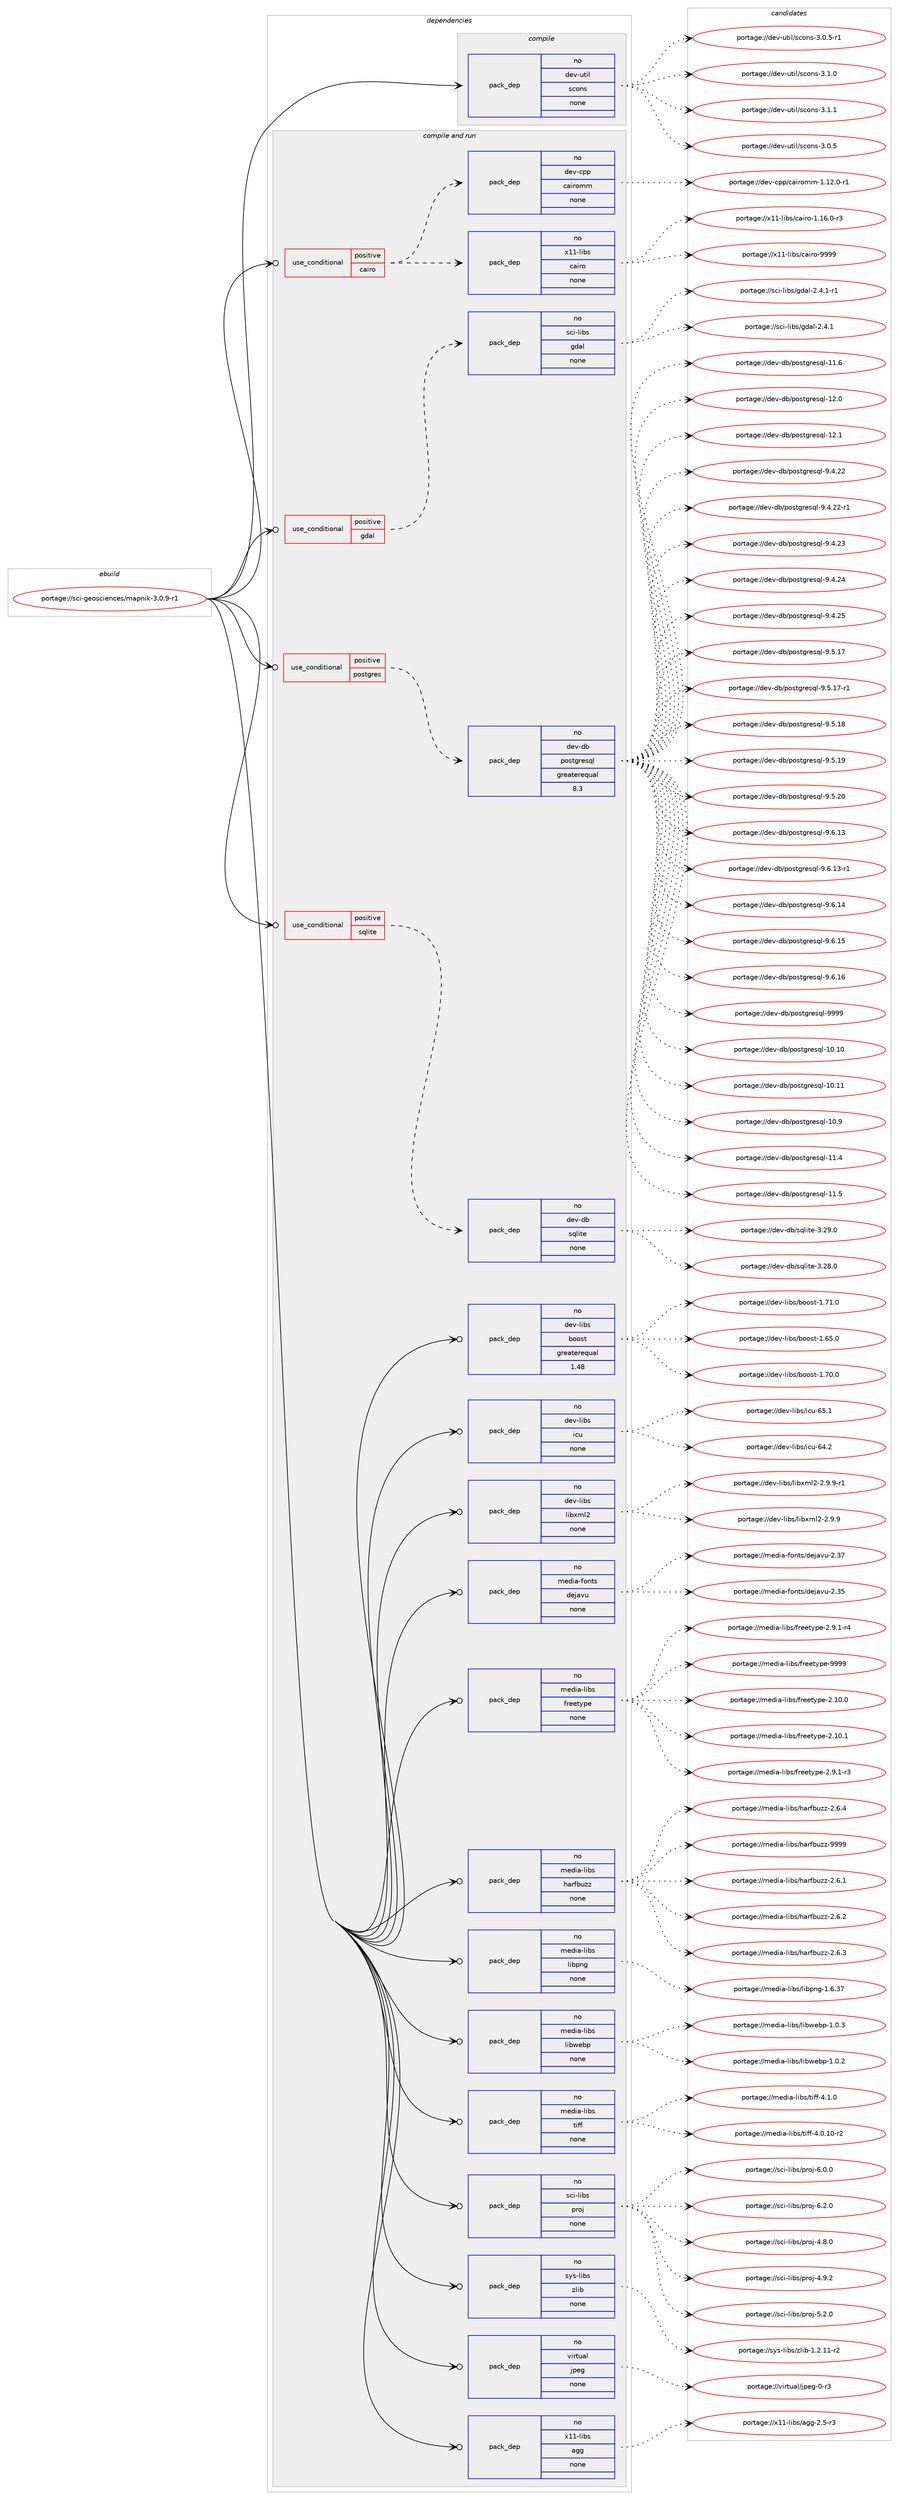 digraph prolog {

# *************
# Graph options
# *************

newrank=true;
concentrate=true;
compound=true;
graph [rankdir=LR,fontname=Helvetica,fontsize=10,ranksep=1.5];#, ranksep=2.5, nodesep=0.2];
edge  [arrowhead=vee];
node  [fontname=Helvetica,fontsize=10];

# **********
# The ebuild
# **********

subgraph cluster_leftcol {
color=gray;
rank=same;
label=<<i>ebuild</i>>;
id [label="portage://sci-geosciences/mapnik-3.0.9-r1", color=red, width=4, href="../sci-geosciences/mapnik-3.0.9-r1.svg"];
}

# ****************
# The dependencies
# ****************

subgraph cluster_midcol {
color=gray;
label=<<i>dependencies</i>>;
subgraph cluster_compile {
fillcolor="#eeeeee";
style=filled;
label=<<i>compile</i>>;
subgraph pack284893 {
dependency387358 [label=<<TABLE BORDER="0" CELLBORDER="1" CELLSPACING="0" CELLPADDING="4" WIDTH="220"><TR><TD ROWSPAN="6" CELLPADDING="30">pack_dep</TD></TR><TR><TD WIDTH="110">no</TD></TR><TR><TD>dev-util</TD></TR><TR><TD>scons</TD></TR><TR><TD>none</TD></TR><TR><TD></TD></TR></TABLE>>, shape=none, color=blue];
}
id:e -> dependency387358:w [weight=20,style="solid",arrowhead="vee"];
}
subgraph cluster_compileandrun {
fillcolor="#eeeeee";
style=filled;
label=<<i>compile and run</i>>;
subgraph cond95888 {
dependency387359 [label=<<TABLE BORDER="0" CELLBORDER="1" CELLSPACING="0" CELLPADDING="4"><TR><TD ROWSPAN="3" CELLPADDING="10">use_conditional</TD></TR><TR><TD>positive</TD></TR><TR><TD>cairo</TD></TR></TABLE>>, shape=none, color=red];
subgraph pack284894 {
dependency387360 [label=<<TABLE BORDER="0" CELLBORDER="1" CELLSPACING="0" CELLPADDING="4" WIDTH="220"><TR><TD ROWSPAN="6" CELLPADDING="30">pack_dep</TD></TR><TR><TD WIDTH="110">no</TD></TR><TR><TD>x11-libs</TD></TR><TR><TD>cairo</TD></TR><TR><TD>none</TD></TR><TR><TD></TD></TR></TABLE>>, shape=none, color=blue];
}
dependency387359:e -> dependency387360:w [weight=20,style="dashed",arrowhead="vee"];
subgraph pack284895 {
dependency387361 [label=<<TABLE BORDER="0" CELLBORDER="1" CELLSPACING="0" CELLPADDING="4" WIDTH="220"><TR><TD ROWSPAN="6" CELLPADDING="30">pack_dep</TD></TR><TR><TD WIDTH="110">no</TD></TR><TR><TD>dev-cpp</TD></TR><TR><TD>cairomm</TD></TR><TR><TD>none</TD></TR><TR><TD></TD></TR></TABLE>>, shape=none, color=blue];
}
dependency387359:e -> dependency387361:w [weight=20,style="dashed",arrowhead="vee"];
}
id:e -> dependency387359:w [weight=20,style="solid",arrowhead="odotvee"];
subgraph cond95889 {
dependency387362 [label=<<TABLE BORDER="0" CELLBORDER="1" CELLSPACING="0" CELLPADDING="4"><TR><TD ROWSPAN="3" CELLPADDING="10">use_conditional</TD></TR><TR><TD>positive</TD></TR><TR><TD>gdal</TD></TR></TABLE>>, shape=none, color=red];
subgraph pack284896 {
dependency387363 [label=<<TABLE BORDER="0" CELLBORDER="1" CELLSPACING="0" CELLPADDING="4" WIDTH="220"><TR><TD ROWSPAN="6" CELLPADDING="30">pack_dep</TD></TR><TR><TD WIDTH="110">no</TD></TR><TR><TD>sci-libs</TD></TR><TR><TD>gdal</TD></TR><TR><TD>none</TD></TR><TR><TD></TD></TR></TABLE>>, shape=none, color=blue];
}
dependency387362:e -> dependency387363:w [weight=20,style="dashed",arrowhead="vee"];
}
id:e -> dependency387362:w [weight=20,style="solid",arrowhead="odotvee"];
subgraph cond95890 {
dependency387364 [label=<<TABLE BORDER="0" CELLBORDER="1" CELLSPACING="0" CELLPADDING="4"><TR><TD ROWSPAN="3" CELLPADDING="10">use_conditional</TD></TR><TR><TD>positive</TD></TR><TR><TD>postgres</TD></TR></TABLE>>, shape=none, color=red];
subgraph pack284897 {
dependency387365 [label=<<TABLE BORDER="0" CELLBORDER="1" CELLSPACING="0" CELLPADDING="4" WIDTH="220"><TR><TD ROWSPAN="6" CELLPADDING="30">pack_dep</TD></TR><TR><TD WIDTH="110">no</TD></TR><TR><TD>dev-db</TD></TR><TR><TD>postgresql</TD></TR><TR><TD>greaterequal</TD></TR><TR><TD>8.3</TD></TR></TABLE>>, shape=none, color=blue];
}
dependency387364:e -> dependency387365:w [weight=20,style="dashed",arrowhead="vee"];
}
id:e -> dependency387364:w [weight=20,style="solid",arrowhead="odotvee"];
subgraph cond95891 {
dependency387366 [label=<<TABLE BORDER="0" CELLBORDER="1" CELLSPACING="0" CELLPADDING="4"><TR><TD ROWSPAN="3" CELLPADDING="10">use_conditional</TD></TR><TR><TD>positive</TD></TR><TR><TD>sqlite</TD></TR></TABLE>>, shape=none, color=red];
subgraph pack284898 {
dependency387367 [label=<<TABLE BORDER="0" CELLBORDER="1" CELLSPACING="0" CELLPADDING="4" WIDTH="220"><TR><TD ROWSPAN="6" CELLPADDING="30">pack_dep</TD></TR><TR><TD WIDTH="110">no</TD></TR><TR><TD>dev-db</TD></TR><TR><TD>sqlite</TD></TR><TR><TD>none</TD></TR><TR><TD></TD></TR></TABLE>>, shape=none, color=blue];
}
dependency387366:e -> dependency387367:w [weight=20,style="dashed",arrowhead="vee"];
}
id:e -> dependency387366:w [weight=20,style="solid",arrowhead="odotvee"];
subgraph pack284899 {
dependency387368 [label=<<TABLE BORDER="0" CELLBORDER="1" CELLSPACING="0" CELLPADDING="4" WIDTH="220"><TR><TD ROWSPAN="6" CELLPADDING="30">pack_dep</TD></TR><TR><TD WIDTH="110">no</TD></TR><TR><TD>dev-libs</TD></TR><TR><TD>boost</TD></TR><TR><TD>greaterequal</TD></TR><TR><TD>1.48</TD></TR></TABLE>>, shape=none, color=blue];
}
id:e -> dependency387368:w [weight=20,style="solid",arrowhead="odotvee"];
subgraph pack284900 {
dependency387369 [label=<<TABLE BORDER="0" CELLBORDER="1" CELLSPACING="0" CELLPADDING="4" WIDTH="220"><TR><TD ROWSPAN="6" CELLPADDING="30">pack_dep</TD></TR><TR><TD WIDTH="110">no</TD></TR><TR><TD>dev-libs</TD></TR><TR><TD>icu</TD></TR><TR><TD>none</TD></TR><TR><TD></TD></TR></TABLE>>, shape=none, color=blue];
}
id:e -> dependency387369:w [weight=20,style="solid",arrowhead="odotvee"];
subgraph pack284901 {
dependency387370 [label=<<TABLE BORDER="0" CELLBORDER="1" CELLSPACING="0" CELLPADDING="4" WIDTH="220"><TR><TD ROWSPAN="6" CELLPADDING="30">pack_dep</TD></TR><TR><TD WIDTH="110">no</TD></TR><TR><TD>dev-libs</TD></TR><TR><TD>libxml2</TD></TR><TR><TD>none</TD></TR><TR><TD></TD></TR></TABLE>>, shape=none, color=blue];
}
id:e -> dependency387370:w [weight=20,style="solid",arrowhead="odotvee"];
subgraph pack284902 {
dependency387371 [label=<<TABLE BORDER="0" CELLBORDER="1" CELLSPACING="0" CELLPADDING="4" WIDTH="220"><TR><TD ROWSPAN="6" CELLPADDING="30">pack_dep</TD></TR><TR><TD WIDTH="110">no</TD></TR><TR><TD>media-fonts</TD></TR><TR><TD>dejavu</TD></TR><TR><TD>none</TD></TR><TR><TD></TD></TR></TABLE>>, shape=none, color=blue];
}
id:e -> dependency387371:w [weight=20,style="solid",arrowhead="odotvee"];
subgraph pack284903 {
dependency387372 [label=<<TABLE BORDER="0" CELLBORDER="1" CELLSPACING="0" CELLPADDING="4" WIDTH="220"><TR><TD ROWSPAN="6" CELLPADDING="30">pack_dep</TD></TR><TR><TD WIDTH="110">no</TD></TR><TR><TD>media-libs</TD></TR><TR><TD>freetype</TD></TR><TR><TD>none</TD></TR><TR><TD></TD></TR></TABLE>>, shape=none, color=blue];
}
id:e -> dependency387372:w [weight=20,style="solid",arrowhead="odotvee"];
subgraph pack284904 {
dependency387373 [label=<<TABLE BORDER="0" CELLBORDER="1" CELLSPACING="0" CELLPADDING="4" WIDTH="220"><TR><TD ROWSPAN="6" CELLPADDING="30">pack_dep</TD></TR><TR><TD WIDTH="110">no</TD></TR><TR><TD>media-libs</TD></TR><TR><TD>harfbuzz</TD></TR><TR><TD>none</TD></TR><TR><TD></TD></TR></TABLE>>, shape=none, color=blue];
}
id:e -> dependency387373:w [weight=20,style="solid",arrowhead="odotvee"];
subgraph pack284905 {
dependency387374 [label=<<TABLE BORDER="0" CELLBORDER="1" CELLSPACING="0" CELLPADDING="4" WIDTH="220"><TR><TD ROWSPAN="6" CELLPADDING="30">pack_dep</TD></TR><TR><TD WIDTH="110">no</TD></TR><TR><TD>media-libs</TD></TR><TR><TD>libpng</TD></TR><TR><TD>none</TD></TR><TR><TD></TD></TR></TABLE>>, shape=none, color=blue];
}
id:e -> dependency387374:w [weight=20,style="solid",arrowhead="odotvee"];
subgraph pack284906 {
dependency387375 [label=<<TABLE BORDER="0" CELLBORDER="1" CELLSPACING="0" CELLPADDING="4" WIDTH="220"><TR><TD ROWSPAN="6" CELLPADDING="30">pack_dep</TD></TR><TR><TD WIDTH="110">no</TD></TR><TR><TD>media-libs</TD></TR><TR><TD>libwebp</TD></TR><TR><TD>none</TD></TR><TR><TD></TD></TR></TABLE>>, shape=none, color=blue];
}
id:e -> dependency387375:w [weight=20,style="solid",arrowhead="odotvee"];
subgraph pack284907 {
dependency387376 [label=<<TABLE BORDER="0" CELLBORDER="1" CELLSPACING="0" CELLPADDING="4" WIDTH="220"><TR><TD ROWSPAN="6" CELLPADDING="30">pack_dep</TD></TR><TR><TD WIDTH="110">no</TD></TR><TR><TD>media-libs</TD></TR><TR><TD>tiff</TD></TR><TR><TD>none</TD></TR><TR><TD></TD></TR></TABLE>>, shape=none, color=blue];
}
id:e -> dependency387376:w [weight=20,style="solid",arrowhead="odotvee"];
subgraph pack284908 {
dependency387377 [label=<<TABLE BORDER="0" CELLBORDER="1" CELLSPACING="0" CELLPADDING="4" WIDTH="220"><TR><TD ROWSPAN="6" CELLPADDING="30">pack_dep</TD></TR><TR><TD WIDTH="110">no</TD></TR><TR><TD>sci-libs</TD></TR><TR><TD>proj</TD></TR><TR><TD>none</TD></TR><TR><TD></TD></TR></TABLE>>, shape=none, color=blue];
}
id:e -> dependency387377:w [weight=20,style="solid",arrowhead="odotvee"];
subgraph pack284909 {
dependency387378 [label=<<TABLE BORDER="0" CELLBORDER="1" CELLSPACING="0" CELLPADDING="4" WIDTH="220"><TR><TD ROWSPAN="6" CELLPADDING="30">pack_dep</TD></TR><TR><TD WIDTH="110">no</TD></TR><TR><TD>sys-libs</TD></TR><TR><TD>zlib</TD></TR><TR><TD>none</TD></TR><TR><TD></TD></TR></TABLE>>, shape=none, color=blue];
}
id:e -> dependency387378:w [weight=20,style="solid",arrowhead="odotvee"];
subgraph pack284910 {
dependency387379 [label=<<TABLE BORDER="0" CELLBORDER="1" CELLSPACING="0" CELLPADDING="4" WIDTH="220"><TR><TD ROWSPAN="6" CELLPADDING="30">pack_dep</TD></TR><TR><TD WIDTH="110">no</TD></TR><TR><TD>virtual</TD></TR><TR><TD>jpeg</TD></TR><TR><TD>none</TD></TR><TR><TD></TD></TR></TABLE>>, shape=none, color=blue];
}
id:e -> dependency387379:w [weight=20,style="solid",arrowhead="odotvee"];
subgraph pack284911 {
dependency387380 [label=<<TABLE BORDER="0" CELLBORDER="1" CELLSPACING="0" CELLPADDING="4" WIDTH="220"><TR><TD ROWSPAN="6" CELLPADDING="30">pack_dep</TD></TR><TR><TD WIDTH="110">no</TD></TR><TR><TD>x11-libs</TD></TR><TR><TD>agg</TD></TR><TR><TD>none</TD></TR><TR><TD></TD></TR></TABLE>>, shape=none, color=blue];
}
id:e -> dependency387380:w [weight=20,style="solid",arrowhead="odotvee"];
}
subgraph cluster_run {
fillcolor="#eeeeee";
style=filled;
label=<<i>run</i>>;
}
}

# **************
# The candidates
# **************

subgraph cluster_choices {
rank=same;
color=gray;
label=<<i>candidates</i>>;

subgraph choice284893 {
color=black;
nodesep=1;
choiceportage100101118451171161051084711599111110115455146484653 [label="portage://dev-util/scons-3.0.5", color=red, width=4,href="../dev-util/scons-3.0.5.svg"];
choiceportage1001011184511711610510847115991111101154551464846534511449 [label="portage://dev-util/scons-3.0.5-r1", color=red, width=4,href="../dev-util/scons-3.0.5-r1.svg"];
choiceportage100101118451171161051084711599111110115455146494648 [label="portage://dev-util/scons-3.1.0", color=red, width=4,href="../dev-util/scons-3.1.0.svg"];
choiceportage100101118451171161051084711599111110115455146494649 [label="portage://dev-util/scons-3.1.1", color=red, width=4,href="../dev-util/scons-3.1.1.svg"];
dependency387358:e -> choiceportage100101118451171161051084711599111110115455146484653:w [style=dotted,weight="100"];
dependency387358:e -> choiceportage1001011184511711610510847115991111101154551464846534511449:w [style=dotted,weight="100"];
dependency387358:e -> choiceportage100101118451171161051084711599111110115455146494648:w [style=dotted,weight="100"];
dependency387358:e -> choiceportage100101118451171161051084711599111110115455146494649:w [style=dotted,weight="100"];
}
subgraph choice284894 {
color=black;
nodesep=1;
choiceportage12049494510810598115479997105114111454946495446484511451 [label="portage://x11-libs/cairo-1.16.0-r3", color=red, width=4,href="../x11-libs/cairo-1.16.0-r3.svg"];
choiceportage120494945108105981154799971051141114557575757 [label="portage://x11-libs/cairo-9999", color=red, width=4,href="../x11-libs/cairo-9999.svg"];
dependency387360:e -> choiceportage12049494510810598115479997105114111454946495446484511451:w [style=dotted,weight="100"];
dependency387360:e -> choiceportage120494945108105981154799971051141114557575757:w [style=dotted,weight="100"];
}
subgraph choice284895 {
color=black;
nodesep=1;
choiceportage1001011184599112112479997105114111109109454946495046484511449 [label="portage://dev-cpp/cairomm-1.12.0-r1", color=red, width=4,href="../dev-cpp/cairomm-1.12.0-r1.svg"];
dependency387361:e -> choiceportage1001011184599112112479997105114111109109454946495046484511449:w [style=dotted,weight="100"];
}
subgraph choice284896 {
color=black;
nodesep=1;
choiceportage1159910545108105981154710310097108455046524649 [label="portage://sci-libs/gdal-2.4.1", color=red, width=4,href="../sci-libs/gdal-2.4.1.svg"];
choiceportage11599105451081059811547103100971084550465246494511449 [label="portage://sci-libs/gdal-2.4.1-r1", color=red, width=4,href="../sci-libs/gdal-2.4.1-r1.svg"];
dependency387363:e -> choiceportage1159910545108105981154710310097108455046524649:w [style=dotted,weight="100"];
dependency387363:e -> choiceportage11599105451081059811547103100971084550465246494511449:w [style=dotted,weight="100"];
}
subgraph choice284897 {
color=black;
nodesep=1;
choiceportage100101118451009847112111115116103114101115113108454948464948 [label="portage://dev-db/postgresql-10.10", color=red, width=4,href="../dev-db/postgresql-10.10.svg"];
choiceportage100101118451009847112111115116103114101115113108454948464949 [label="portage://dev-db/postgresql-10.11", color=red, width=4,href="../dev-db/postgresql-10.11.svg"];
choiceportage1001011184510098471121111151161031141011151131084549484657 [label="portage://dev-db/postgresql-10.9", color=red, width=4,href="../dev-db/postgresql-10.9.svg"];
choiceportage1001011184510098471121111151161031141011151131084549494652 [label="portage://dev-db/postgresql-11.4", color=red, width=4,href="../dev-db/postgresql-11.4.svg"];
choiceportage1001011184510098471121111151161031141011151131084549494653 [label="portage://dev-db/postgresql-11.5", color=red, width=4,href="../dev-db/postgresql-11.5.svg"];
choiceportage1001011184510098471121111151161031141011151131084549494654 [label="portage://dev-db/postgresql-11.6", color=red, width=4,href="../dev-db/postgresql-11.6.svg"];
choiceportage1001011184510098471121111151161031141011151131084549504648 [label="portage://dev-db/postgresql-12.0", color=red, width=4,href="../dev-db/postgresql-12.0.svg"];
choiceportage1001011184510098471121111151161031141011151131084549504649 [label="portage://dev-db/postgresql-12.1", color=red, width=4,href="../dev-db/postgresql-12.1.svg"];
choiceportage10010111845100984711211111511610311410111511310845574652465050 [label="portage://dev-db/postgresql-9.4.22", color=red, width=4,href="../dev-db/postgresql-9.4.22.svg"];
choiceportage100101118451009847112111115116103114101115113108455746524650504511449 [label="portage://dev-db/postgresql-9.4.22-r1", color=red, width=4,href="../dev-db/postgresql-9.4.22-r1.svg"];
choiceportage10010111845100984711211111511610311410111511310845574652465051 [label="portage://dev-db/postgresql-9.4.23", color=red, width=4,href="../dev-db/postgresql-9.4.23.svg"];
choiceportage10010111845100984711211111511610311410111511310845574652465052 [label="portage://dev-db/postgresql-9.4.24", color=red, width=4,href="../dev-db/postgresql-9.4.24.svg"];
choiceportage10010111845100984711211111511610311410111511310845574652465053 [label="portage://dev-db/postgresql-9.4.25", color=red, width=4,href="../dev-db/postgresql-9.4.25.svg"];
choiceportage10010111845100984711211111511610311410111511310845574653464955 [label="portage://dev-db/postgresql-9.5.17", color=red, width=4,href="../dev-db/postgresql-9.5.17.svg"];
choiceportage100101118451009847112111115116103114101115113108455746534649554511449 [label="portage://dev-db/postgresql-9.5.17-r1", color=red, width=4,href="../dev-db/postgresql-9.5.17-r1.svg"];
choiceportage10010111845100984711211111511610311410111511310845574653464956 [label="portage://dev-db/postgresql-9.5.18", color=red, width=4,href="../dev-db/postgresql-9.5.18.svg"];
choiceportage10010111845100984711211111511610311410111511310845574653464957 [label="portage://dev-db/postgresql-9.5.19", color=red, width=4,href="../dev-db/postgresql-9.5.19.svg"];
choiceportage10010111845100984711211111511610311410111511310845574653465048 [label="portage://dev-db/postgresql-9.5.20", color=red, width=4,href="../dev-db/postgresql-9.5.20.svg"];
choiceportage10010111845100984711211111511610311410111511310845574654464951 [label="portage://dev-db/postgresql-9.6.13", color=red, width=4,href="../dev-db/postgresql-9.6.13.svg"];
choiceportage100101118451009847112111115116103114101115113108455746544649514511449 [label="portage://dev-db/postgresql-9.6.13-r1", color=red, width=4,href="../dev-db/postgresql-9.6.13-r1.svg"];
choiceportage10010111845100984711211111511610311410111511310845574654464952 [label="portage://dev-db/postgresql-9.6.14", color=red, width=4,href="../dev-db/postgresql-9.6.14.svg"];
choiceportage10010111845100984711211111511610311410111511310845574654464953 [label="portage://dev-db/postgresql-9.6.15", color=red, width=4,href="../dev-db/postgresql-9.6.15.svg"];
choiceportage10010111845100984711211111511610311410111511310845574654464954 [label="portage://dev-db/postgresql-9.6.16", color=red, width=4,href="../dev-db/postgresql-9.6.16.svg"];
choiceportage1001011184510098471121111151161031141011151131084557575757 [label="portage://dev-db/postgresql-9999", color=red, width=4,href="../dev-db/postgresql-9999.svg"];
dependency387365:e -> choiceportage100101118451009847112111115116103114101115113108454948464948:w [style=dotted,weight="100"];
dependency387365:e -> choiceportage100101118451009847112111115116103114101115113108454948464949:w [style=dotted,weight="100"];
dependency387365:e -> choiceportage1001011184510098471121111151161031141011151131084549484657:w [style=dotted,weight="100"];
dependency387365:e -> choiceportage1001011184510098471121111151161031141011151131084549494652:w [style=dotted,weight="100"];
dependency387365:e -> choiceportage1001011184510098471121111151161031141011151131084549494653:w [style=dotted,weight="100"];
dependency387365:e -> choiceportage1001011184510098471121111151161031141011151131084549494654:w [style=dotted,weight="100"];
dependency387365:e -> choiceportage1001011184510098471121111151161031141011151131084549504648:w [style=dotted,weight="100"];
dependency387365:e -> choiceportage1001011184510098471121111151161031141011151131084549504649:w [style=dotted,weight="100"];
dependency387365:e -> choiceportage10010111845100984711211111511610311410111511310845574652465050:w [style=dotted,weight="100"];
dependency387365:e -> choiceportage100101118451009847112111115116103114101115113108455746524650504511449:w [style=dotted,weight="100"];
dependency387365:e -> choiceportage10010111845100984711211111511610311410111511310845574652465051:w [style=dotted,weight="100"];
dependency387365:e -> choiceportage10010111845100984711211111511610311410111511310845574652465052:w [style=dotted,weight="100"];
dependency387365:e -> choiceportage10010111845100984711211111511610311410111511310845574652465053:w [style=dotted,weight="100"];
dependency387365:e -> choiceportage10010111845100984711211111511610311410111511310845574653464955:w [style=dotted,weight="100"];
dependency387365:e -> choiceportage100101118451009847112111115116103114101115113108455746534649554511449:w [style=dotted,weight="100"];
dependency387365:e -> choiceportage10010111845100984711211111511610311410111511310845574653464956:w [style=dotted,weight="100"];
dependency387365:e -> choiceportage10010111845100984711211111511610311410111511310845574653464957:w [style=dotted,weight="100"];
dependency387365:e -> choiceportage10010111845100984711211111511610311410111511310845574653465048:w [style=dotted,weight="100"];
dependency387365:e -> choiceportage10010111845100984711211111511610311410111511310845574654464951:w [style=dotted,weight="100"];
dependency387365:e -> choiceportage100101118451009847112111115116103114101115113108455746544649514511449:w [style=dotted,weight="100"];
dependency387365:e -> choiceportage10010111845100984711211111511610311410111511310845574654464952:w [style=dotted,weight="100"];
dependency387365:e -> choiceportage10010111845100984711211111511610311410111511310845574654464953:w [style=dotted,weight="100"];
dependency387365:e -> choiceportage10010111845100984711211111511610311410111511310845574654464954:w [style=dotted,weight="100"];
dependency387365:e -> choiceportage1001011184510098471121111151161031141011151131084557575757:w [style=dotted,weight="100"];
}
subgraph choice284898 {
color=black;
nodesep=1;
choiceportage10010111845100984711511310810511610145514650564648 [label="portage://dev-db/sqlite-3.28.0", color=red, width=4,href="../dev-db/sqlite-3.28.0.svg"];
choiceportage10010111845100984711511310810511610145514650574648 [label="portage://dev-db/sqlite-3.29.0", color=red, width=4,href="../dev-db/sqlite-3.29.0.svg"];
dependency387367:e -> choiceportage10010111845100984711511310810511610145514650564648:w [style=dotted,weight="100"];
dependency387367:e -> choiceportage10010111845100984711511310810511610145514650574648:w [style=dotted,weight="100"];
}
subgraph choice284899 {
color=black;
nodesep=1;
choiceportage1001011184510810598115479811111111511645494654534648 [label="portage://dev-libs/boost-1.65.0", color=red, width=4,href="../dev-libs/boost-1.65.0.svg"];
choiceportage1001011184510810598115479811111111511645494655484648 [label="portage://dev-libs/boost-1.70.0", color=red, width=4,href="../dev-libs/boost-1.70.0.svg"];
choiceportage1001011184510810598115479811111111511645494655494648 [label="portage://dev-libs/boost-1.71.0", color=red, width=4,href="../dev-libs/boost-1.71.0.svg"];
dependency387368:e -> choiceportage1001011184510810598115479811111111511645494654534648:w [style=dotted,weight="100"];
dependency387368:e -> choiceportage1001011184510810598115479811111111511645494655484648:w [style=dotted,weight="100"];
dependency387368:e -> choiceportage1001011184510810598115479811111111511645494655494648:w [style=dotted,weight="100"];
}
subgraph choice284900 {
color=black;
nodesep=1;
choiceportage100101118451081059811547105991174554524650 [label="portage://dev-libs/icu-64.2", color=red, width=4,href="../dev-libs/icu-64.2.svg"];
choiceportage100101118451081059811547105991174554534649 [label="portage://dev-libs/icu-65.1", color=red, width=4,href="../dev-libs/icu-65.1.svg"];
dependency387369:e -> choiceportage100101118451081059811547105991174554524650:w [style=dotted,weight="100"];
dependency387369:e -> choiceportage100101118451081059811547105991174554534649:w [style=dotted,weight="100"];
}
subgraph choice284901 {
color=black;
nodesep=1;
choiceportage1001011184510810598115471081059812010910850455046574657 [label="portage://dev-libs/libxml2-2.9.9", color=red, width=4,href="../dev-libs/libxml2-2.9.9.svg"];
choiceportage10010111845108105981154710810598120109108504550465746574511449 [label="portage://dev-libs/libxml2-2.9.9-r1", color=red, width=4,href="../dev-libs/libxml2-2.9.9-r1.svg"];
dependency387370:e -> choiceportage1001011184510810598115471081059812010910850455046574657:w [style=dotted,weight="100"];
dependency387370:e -> choiceportage10010111845108105981154710810598120109108504550465746574511449:w [style=dotted,weight="100"];
}
subgraph choice284902 {
color=black;
nodesep=1;
choiceportage109101100105974510211111011611547100101106971181174550465153 [label="portage://media-fonts/dejavu-2.35", color=red, width=4,href="../media-fonts/dejavu-2.35.svg"];
choiceportage109101100105974510211111011611547100101106971181174550465155 [label="portage://media-fonts/dejavu-2.37", color=red, width=4,href="../media-fonts/dejavu-2.37.svg"];
dependency387371:e -> choiceportage109101100105974510211111011611547100101106971181174550465153:w [style=dotted,weight="100"];
dependency387371:e -> choiceportage109101100105974510211111011611547100101106971181174550465155:w [style=dotted,weight="100"];
}
subgraph choice284903 {
color=black;
nodesep=1;
choiceportage1091011001059745108105981154710211410110111612111210145504649484648 [label="portage://media-libs/freetype-2.10.0", color=red, width=4,href="../media-libs/freetype-2.10.0.svg"];
choiceportage1091011001059745108105981154710211410110111612111210145504649484649 [label="portage://media-libs/freetype-2.10.1", color=red, width=4,href="../media-libs/freetype-2.10.1.svg"];
choiceportage109101100105974510810598115471021141011011161211121014550465746494511451 [label="portage://media-libs/freetype-2.9.1-r3", color=red, width=4,href="../media-libs/freetype-2.9.1-r3.svg"];
choiceportage109101100105974510810598115471021141011011161211121014550465746494511452 [label="portage://media-libs/freetype-2.9.1-r4", color=red, width=4,href="../media-libs/freetype-2.9.1-r4.svg"];
choiceportage109101100105974510810598115471021141011011161211121014557575757 [label="portage://media-libs/freetype-9999", color=red, width=4,href="../media-libs/freetype-9999.svg"];
dependency387372:e -> choiceportage1091011001059745108105981154710211410110111612111210145504649484648:w [style=dotted,weight="100"];
dependency387372:e -> choiceportage1091011001059745108105981154710211410110111612111210145504649484649:w [style=dotted,weight="100"];
dependency387372:e -> choiceportage109101100105974510810598115471021141011011161211121014550465746494511451:w [style=dotted,weight="100"];
dependency387372:e -> choiceportage109101100105974510810598115471021141011011161211121014550465746494511452:w [style=dotted,weight="100"];
dependency387372:e -> choiceportage109101100105974510810598115471021141011011161211121014557575757:w [style=dotted,weight="100"];
}
subgraph choice284904 {
color=black;
nodesep=1;
choiceportage109101100105974510810598115471049711410298117122122455046544649 [label="portage://media-libs/harfbuzz-2.6.1", color=red, width=4,href="../media-libs/harfbuzz-2.6.1.svg"];
choiceportage109101100105974510810598115471049711410298117122122455046544650 [label="portage://media-libs/harfbuzz-2.6.2", color=red, width=4,href="../media-libs/harfbuzz-2.6.2.svg"];
choiceportage109101100105974510810598115471049711410298117122122455046544651 [label="portage://media-libs/harfbuzz-2.6.3", color=red, width=4,href="../media-libs/harfbuzz-2.6.3.svg"];
choiceportage109101100105974510810598115471049711410298117122122455046544652 [label="portage://media-libs/harfbuzz-2.6.4", color=red, width=4,href="../media-libs/harfbuzz-2.6.4.svg"];
choiceportage1091011001059745108105981154710497114102981171221224557575757 [label="portage://media-libs/harfbuzz-9999", color=red, width=4,href="../media-libs/harfbuzz-9999.svg"];
dependency387373:e -> choiceportage109101100105974510810598115471049711410298117122122455046544649:w [style=dotted,weight="100"];
dependency387373:e -> choiceportage109101100105974510810598115471049711410298117122122455046544650:w [style=dotted,weight="100"];
dependency387373:e -> choiceportage109101100105974510810598115471049711410298117122122455046544651:w [style=dotted,weight="100"];
dependency387373:e -> choiceportage109101100105974510810598115471049711410298117122122455046544652:w [style=dotted,weight="100"];
dependency387373:e -> choiceportage1091011001059745108105981154710497114102981171221224557575757:w [style=dotted,weight="100"];
}
subgraph choice284905 {
color=black;
nodesep=1;
choiceportage109101100105974510810598115471081059811211010345494654465155 [label="portage://media-libs/libpng-1.6.37", color=red, width=4,href="../media-libs/libpng-1.6.37.svg"];
dependency387374:e -> choiceportage109101100105974510810598115471081059811211010345494654465155:w [style=dotted,weight="100"];
}
subgraph choice284906 {
color=black;
nodesep=1;
choiceportage109101100105974510810598115471081059811910198112454946484650 [label="portage://media-libs/libwebp-1.0.2", color=red, width=4,href="../media-libs/libwebp-1.0.2.svg"];
choiceportage109101100105974510810598115471081059811910198112454946484651 [label="portage://media-libs/libwebp-1.0.3", color=red, width=4,href="../media-libs/libwebp-1.0.3.svg"];
dependency387375:e -> choiceportage109101100105974510810598115471081059811910198112454946484650:w [style=dotted,weight="100"];
dependency387375:e -> choiceportage109101100105974510810598115471081059811910198112454946484651:w [style=dotted,weight="100"];
}
subgraph choice284907 {
color=black;
nodesep=1;
choiceportage10910110010597451081059811547116105102102455246484649484511450 [label="portage://media-libs/tiff-4.0.10-r2", color=red, width=4,href="../media-libs/tiff-4.0.10-r2.svg"];
choiceportage10910110010597451081059811547116105102102455246494648 [label="portage://media-libs/tiff-4.1.0", color=red, width=4,href="../media-libs/tiff-4.1.0.svg"];
dependency387376:e -> choiceportage10910110010597451081059811547116105102102455246484649484511450:w [style=dotted,weight="100"];
dependency387376:e -> choiceportage10910110010597451081059811547116105102102455246494648:w [style=dotted,weight="100"];
}
subgraph choice284908 {
color=black;
nodesep=1;
choiceportage11599105451081059811547112114111106455246564648 [label="portage://sci-libs/proj-4.8.0", color=red, width=4,href="../sci-libs/proj-4.8.0.svg"];
choiceportage11599105451081059811547112114111106455246574650 [label="portage://sci-libs/proj-4.9.2", color=red, width=4,href="../sci-libs/proj-4.9.2.svg"];
choiceportage11599105451081059811547112114111106455346504648 [label="portage://sci-libs/proj-5.2.0", color=red, width=4,href="../sci-libs/proj-5.2.0.svg"];
choiceportage11599105451081059811547112114111106455446484648 [label="portage://sci-libs/proj-6.0.0", color=red, width=4,href="../sci-libs/proj-6.0.0.svg"];
choiceportage11599105451081059811547112114111106455446504648 [label="portage://sci-libs/proj-6.2.0", color=red, width=4,href="../sci-libs/proj-6.2.0.svg"];
dependency387377:e -> choiceportage11599105451081059811547112114111106455246564648:w [style=dotted,weight="100"];
dependency387377:e -> choiceportage11599105451081059811547112114111106455246574650:w [style=dotted,weight="100"];
dependency387377:e -> choiceportage11599105451081059811547112114111106455346504648:w [style=dotted,weight="100"];
dependency387377:e -> choiceportage11599105451081059811547112114111106455446484648:w [style=dotted,weight="100"];
dependency387377:e -> choiceportage11599105451081059811547112114111106455446504648:w [style=dotted,weight="100"];
}
subgraph choice284909 {
color=black;
nodesep=1;
choiceportage11512111545108105981154712210810598454946504649494511450 [label="portage://sys-libs/zlib-1.2.11-r2", color=red, width=4,href="../sys-libs/zlib-1.2.11-r2.svg"];
dependency387378:e -> choiceportage11512111545108105981154712210810598454946504649494511450:w [style=dotted,weight="100"];
}
subgraph choice284910 {
color=black;
nodesep=1;
choiceportage118105114116117971084710611210110345484511451 [label="portage://virtual/jpeg-0-r3", color=red, width=4,href="../virtual/jpeg-0-r3.svg"];
dependency387379:e -> choiceportage118105114116117971084710611210110345484511451:w [style=dotted,weight="100"];
}
subgraph choice284911 {
color=black;
nodesep=1;
choiceportage120494945108105981154797103103455046534511451 [label="portage://x11-libs/agg-2.5-r3", color=red, width=4,href="../x11-libs/agg-2.5-r3.svg"];
dependency387380:e -> choiceportage120494945108105981154797103103455046534511451:w [style=dotted,weight="100"];
}
}

}
